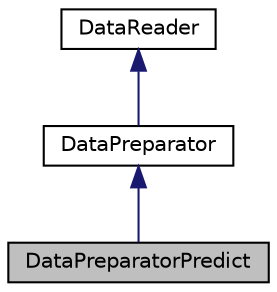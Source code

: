 digraph "DataPreparatorPredict"
{
  edge [fontname="Helvetica",fontsize="10",labelfontname="Helvetica",labelfontsize="10"];
  node [fontname="Helvetica",fontsize="10",shape=record];
  Node3 [label="DataPreparatorPredict",height=0.2,width=0.4,color="black", fillcolor="grey75", style="filled", fontcolor="black"];
  Node4 -> Node3 [dir="back",color="midnightblue",fontsize="10",style="solid",fontname="Helvetica"];
  Node4 [label="DataPreparator",height=0.2,width=0.4,color="black", fillcolor="white", style="filled",URL="$classDataPreparator.html"];
  Node5 -> Node4 [dir="back",color="midnightblue",fontsize="10",style="solid",fontname="Helvetica"];
  Node5 [label="DataReader",height=0.2,width=0.4,color="black", fillcolor="white", style="filled",URL="$classDataReader.html"];
}
